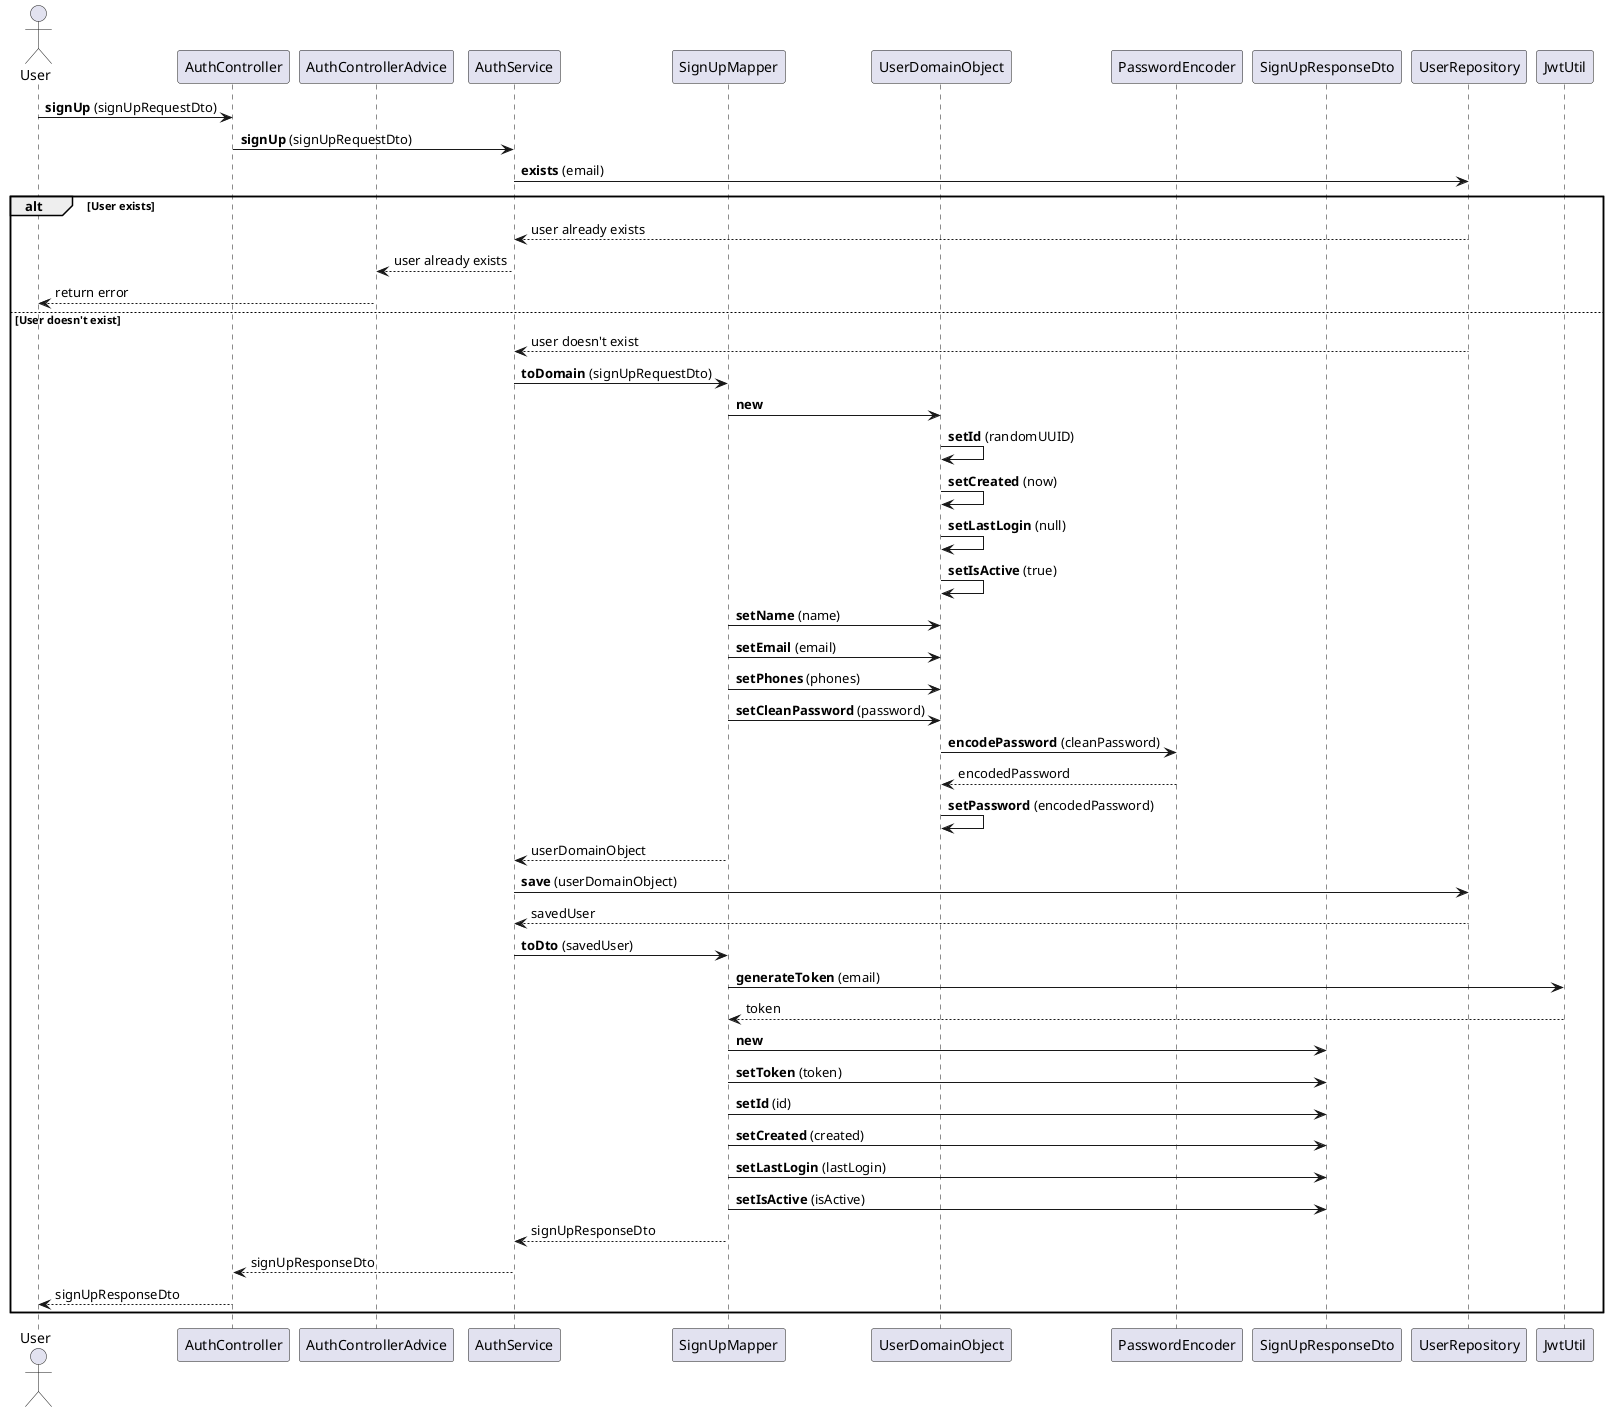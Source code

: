@startuml

actor User
participant AuthController
participant AuthControllerAdvice
participant AuthService
participant SignUpMapper
participant UserDomainObject
participant PasswordEncoder
participant SignUpResponseDto
participant UserRepository
participant JwtUtil

User -> AuthController: **signUp** (signUpRequestDto)
AuthController -> AuthService: **signUp** (signUpRequestDto)
AuthService -> UserRepository: **exists** (email)

alt User exists
    UserRepository --> AuthService: user already exists
    AuthService --> AuthControllerAdvice: user already exists
    AuthControllerAdvice --> User: return error
else User doesn't exist
    UserRepository --> AuthService: user doesn't exist
    AuthService -> SignUpMapper: **toDomain** (signUpRequestDto)
    SignUpMapper -> UserDomainObject: **new**
    UserDomainObject -> UserDomainObject: **setId** (randomUUID)
    UserDomainObject -> UserDomainObject: **setCreated** (now)
    UserDomainObject -> UserDomainObject: **setLastLogin** (null)
    UserDomainObject -> UserDomainObject: **setIsActive** (true)
    SignUpMapper -> UserDomainObject: **setName** (name)
    SignUpMapper -> UserDomainObject: **setEmail** (email)
    SignUpMapper -> UserDomainObject: **setPhones** (phones)
    SignUpMapper -> UserDomainObject: **setCleanPassword** (password)
    UserDomainObject -> PasswordEncoder: **encodePassword** (cleanPassword)
    PasswordEncoder --> UserDomainObject: encodedPassword
    UserDomainObject -> UserDomainObject: **setPassword** (encodedPassword)
    SignUpMapper --> AuthService: userDomainObject
    AuthService -> UserRepository: **save** (userDomainObject)
    UserRepository --> AuthService: savedUser
    AuthService -> SignUpMapper: **toDto** (savedUser)
    SignUpMapper -> JwtUtil: **generateToken** (email)
    JwtUtil --> SignUpMapper: token
    SignUpMapper -> SignUpResponseDto: **new**
    SignUpMapper -> SignUpResponseDto: **setToken** (token)
    SignUpMapper -> SignUpResponseDto: **setId** (id)
    SignUpMapper -> SignUpResponseDto: **setCreated** (created)
    SignUpMapper -> SignUpResponseDto: **setLastLogin** (lastLogin)
    SignUpMapper -> SignUpResponseDto: **setIsActive** (isActive)
    SignUpMapper --> AuthService: signUpResponseDto
    AuthService --> AuthController: signUpResponseDto
    AuthController --> User: signUpResponseDto
end alt

@enduml